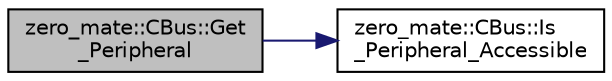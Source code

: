 digraph "zero_mate::CBus::Get_Peripheral"
{
 // LATEX_PDF_SIZE
  bgcolor="transparent";
  edge [fontname="Helvetica",fontsize="10",labelfontname="Helvetica",labelfontsize="10"];
  node [fontname="Helvetica",fontsize="10",shape=record];
  rankdir="LR";
  Node1 [label="zero_mate::CBus::Get\l_Peripheral",height=0.2,width=0.4,color="black", fillcolor="grey75", style="filled", fontcolor="black",tooltip="Returns the corresponding peripheral based on the given address."];
  Node1 -> Node2 [color="midnightblue",fontsize="10",style="solid",fontname="Helvetica"];
  Node2 [label="zero_mate::CBus::Is\l_Peripheral_Accessible",height=0.2,width=0.4,color="black",URL="$classzero__mate_1_1CBus.html#a6331d83a0dcf19b139ff42a6f2693787",tooltip="Checks if a peripheral was found and is accessible."];
}
